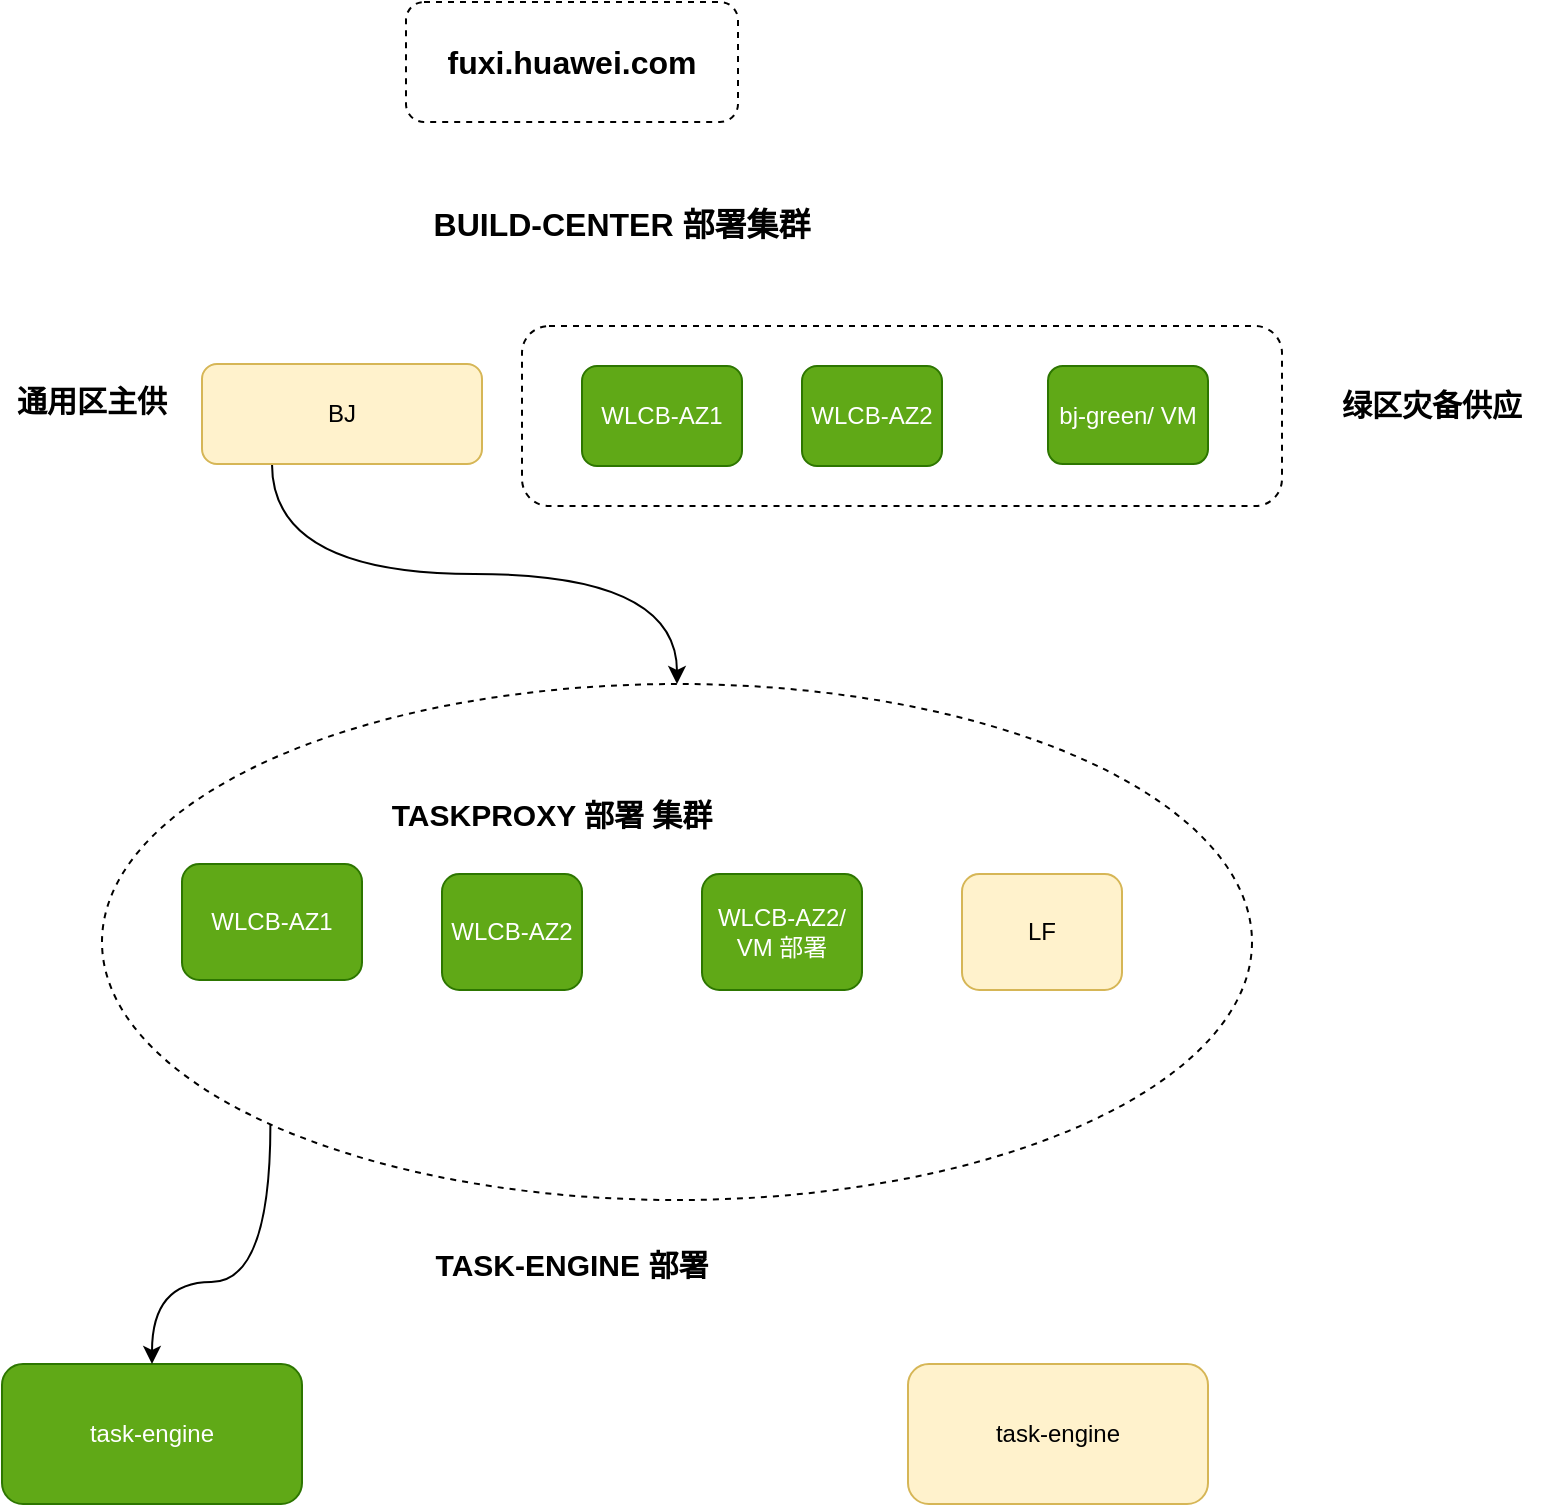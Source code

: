 <mxfile version="11.1.1" type="github"><diagram id="yFWzFQJoDG5LbQRGL9qd" name="Page-1"><mxGraphModel dx="1767" dy="1925" grid="0" gridSize="16" guides="1" tooltips="1" connect="1" arrows="1" fold="1" page="1" pageScale="1" pageWidth="827" pageHeight="1169" math="0" shadow="0"><root><mxCell id="0"/><mxCell id="1" parent="0"/><mxCell id="gq8OBRwm1sSner1v7Z7M-7" style="edgeStyle=orthogonalEdgeStyle;rounded=0;orthogonalLoop=1;jettySize=auto;html=1;exitX=0.25;exitY=1;exitDx=0;exitDy=0;curved=1;" edge="1" parent="1" source="uvSfwWdrj63MOaOLARCe-1" target="gq8OBRwm1sSner1v7Z7M-5"><mxGeometry relative="1" as="geometry"/></mxCell><mxCell id="uvSfwWdrj63MOaOLARCe-1" value="BJ" style="rounded=1;whiteSpace=wrap;html=1;fillColor=#fff2cc;strokeColor=#d6b656;" parent="1" vertex="1"><mxGeometry x="-90" y="110" width="140" height="50" as="geometry"/></mxCell><mxCell id="uvSfwWdrj63MOaOLARCe-2" value="&lt;font style=&quot;font-size: 16px&quot;&gt;&lt;b&gt;BUILD-CENTER 部署集群&lt;/b&gt;&lt;/font&gt;" style="text;html=1;strokeColor=none;fillColor=none;align=center;verticalAlign=middle;whiteSpace=wrap;rounded=0;" parent="1" vertex="1"><mxGeometry x="-5" y="30" width="250" height="20" as="geometry"/></mxCell><mxCell id="uvSfwWdrj63MOaOLARCe-3" value="WLCB-AZ1" style="rounded=1;whiteSpace=wrap;html=1;fillColor=#60a917;strokeColor=#2D7600;fontColor=#ffffff;" parent="1" vertex="1"><mxGeometry x="100" y="111" width="80" height="50" as="geometry"/></mxCell><mxCell id="uvSfwWdrj63MOaOLARCe-4" value="WLCB-AZ2" style="rounded=1;whiteSpace=wrap;html=1;fillColor=#60a917;strokeColor=#2D7600;fontColor=#ffffff;" parent="1" vertex="1"><mxGeometry x="210" y="111" width="70" height="50" as="geometry"/></mxCell><mxCell id="uvSfwWdrj63MOaOLARCe-5" value="bj-green/ VM" style="rounded=1;whiteSpace=wrap;html=1;fillColor=#60a917;strokeColor=#2D7600;fontColor=#ffffff;" parent="1" vertex="1"><mxGeometry x="333" y="111" width="80" height="49" as="geometry"/></mxCell><mxCell id="uvSfwWdrj63MOaOLARCe-9" value="&lt;font size=&quot;1&quot;&gt;&lt;b style=&quot;font-size: 15px&quot;&gt;TASKPROXY 部署 集群&lt;/b&gt;&lt;/font&gt;" style="text;html=1;strokeColor=none;fillColor=none;align=center;verticalAlign=middle;whiteSpace=wrap;rounded=0;" parent="1" vertex="1"><mxGeometry x="2" y="310" width="166" height="50" as="geometry"/></mxCell><mxCell id="uvSfwWdrj63MOaOLARCe-11" value="WLCB-AZ1" style="rounded=1;whiteSpace=wrap;html=1;fillColor=#60a917;strokeColor=#2D7600;fontColor=#ffffff;" parent="1" vertex="1"><mxGeometry x="-100" y="360" width="90" height="58" as="geometry"/></mxCell><mxCell id="uvSfwWdrj63MOaOLARCe-13" value="WLCB-AZ2" style="rounded=1;whiteSpace=wrap;html=1;fillColor=#60a917;strokeColor=#2D7600;fontColor=#ffffff;" parent="1" vertex="1"><mxGeometry x="30" y="365" width="70" height="58" as="geometry"/></mxCell><mxCell id="uvSfwWdrj63MOaOLARCe-14" value="WLCB-AZ2/ VM 部署" style="rounded=1;whiteSpace=wrap;html=1;fillColor=#60a917;strokeColor=#2D7600;fontColor=#ffffff;" parent="1" vertex="1"><mxGeometry x="160" y="365" width="80" height="58" as="geometry"/></mxCell><mxCell id="5XSUn6Na4wAI-ruY_wMz-1" value="task-engine" style="rounded=1;whiteSpace=wrap;html=1;fillColor=#fff2cc;strokeColor=#d6b656;" parent="1" vertex="1"><mxGeometry x="263" y="610" width="150" height="70" as="geometry"/></mxCell><mxCell id="5XSUn6Na4wAI-ruY_wMz-2" value="task-engine" style="rounded=1;whiteSpace=wrap;html=1;fillColor=#60a917;strokeColor=#2D7600;fontColor=#ffffff;" parent="1" vertex="1"><mxGeometry x="-190" y="610" width="150" height="70" as="geometry"/></mxCell><mxCell id="5XSUn6Na4wAI-ruY_wMz-8" value="&lt;b&gt;&lt;font style=&quot;font-size: 15px&quot;&gt;TASK-ENGINE 部署&lt;/font&gt;&lt;/b&gt;" style="text;html=1;strokeColor=none;fillColor=none;align=center;verticalAlign=middle;whiteSpace=wrap;rounded=0;dashed=1;" parent="1" vertex="1"><mxGeometry x="-10" y="550" width="210" height="20" as="geometry"/></mxCell><mxCell id="gq8OBRwm1sSner1v7Z7M-1" value="" style="rounded=1;whiteSpace=wrap;html=1;fillColor=none;dashed=1;" vertex="1" parent="1"><mxGeometry x="70" y="91" width="380" height="90" as="geometry"/></mxCell><mxCell id="gq8OBRwm1sSner1v7Z7M-10" style="edgeStyle=orthogonalEdgeStyle;curved=1;rounded=0;orthogonalLoop=1;jettySize=auto;html=1;exitX=0;exitY=1;exitDx=0;exitDy=0;" edge="1" parent="1" source="gq8OBRwm1sSner1v7Z7M-5" target="5XSUn6Na4wAI-ruY_wMz-2"><mxGeometry relative="1" as="geometry"/></mxCell><mxCell id="gq8OBRwm1sSner1v7Z7M-5" value="" style="ellipse;whiteSpace=wrap;html=1;dashed=1;fillColor=none;" vertex="1" parent="1"><mxGeometry x="-140" y="270" width="575" height="258" as="geometry"/></mxCell><mxCell id="gq8OBRwm1sSner1v7Z7M-9" value="" style="shape=image;html=1;verticalAlign=top;verticalLabelPosition=bottom;labelBackgroundColor=#ffffff;imageAspect=0;aspect=fixed;image=https://cdn3.iconfinder.com/data/icons/letters-and-numbers-1/32/number_1_blue-128.png;dashed=1;fillColor=none;" vertex="1" parent="1"><mxGeometry x="-34" y="190" width="28" height="28" as="geometry"/></mxCell><mxCell id="gq8OBRwm1sSner1v7Z7M-11" value="LF" style="rounded=1;whiteSpace=wrap;html=1;fillColor=#fff2cc;strokeColor=#d6b656;" vertex="1" parent="1"><mxGeometry x="290" y="365" width="80" height="58" as="geometry"/></mxCell><mxCell id="gq8OBRwm1sSner1v7Z7M-12" value="&lt;b&gt;&lt;font style=&quot;font-size: 15px&quot;&gt;通用区主供&lt;/font&gt;&lt;/b&gt;" style="text;html=1;strokeColor=none;fillColor=none;align=center;verticalAlign=middle;whiteSpace=wrap;rounded=0;dashed=1;" vertex="1" parent="1"><mxGeometry x="-190" y="116" width="90" height="24" as="geometry"/></mxCell><mxCell id="gq8OBRwm1sSner1v7Z7M-13" value="&lt;b&gt;&lt;font style=&quot;font-size: 15px&quot;&gt;绿区灾备供应&lt;/font&gt;&lt;/b&gt;" style="text;html=1;strokeColor=none;fillColor=none;align=center;verticalAlign=middle;whiteSpace=wrap;rounded=0;dashed=1;" vertex="1" parent="1"><mxGeometry x="460" y="120" width="130" height="20" as="geometry"/></mxCell><mxCell id="gq8OBRwm1sSner1v7Z7M-17" value="&lt;b&gt;&lt;font style=&quot;font-size: 16px&quot;&gt;fuxi.huawei.com&lt;/font&gt;&lt;/b&gt;" style="rounded=1;whiteSpace=wrap;html=1;dashed=1;fillColor=none;" vertex="1" parent="1"><mxGeometry x="12" y="-71" width="166" height="60" as="geometry"/></mxCell></root></mxGraphModel></diagram></mxfile>